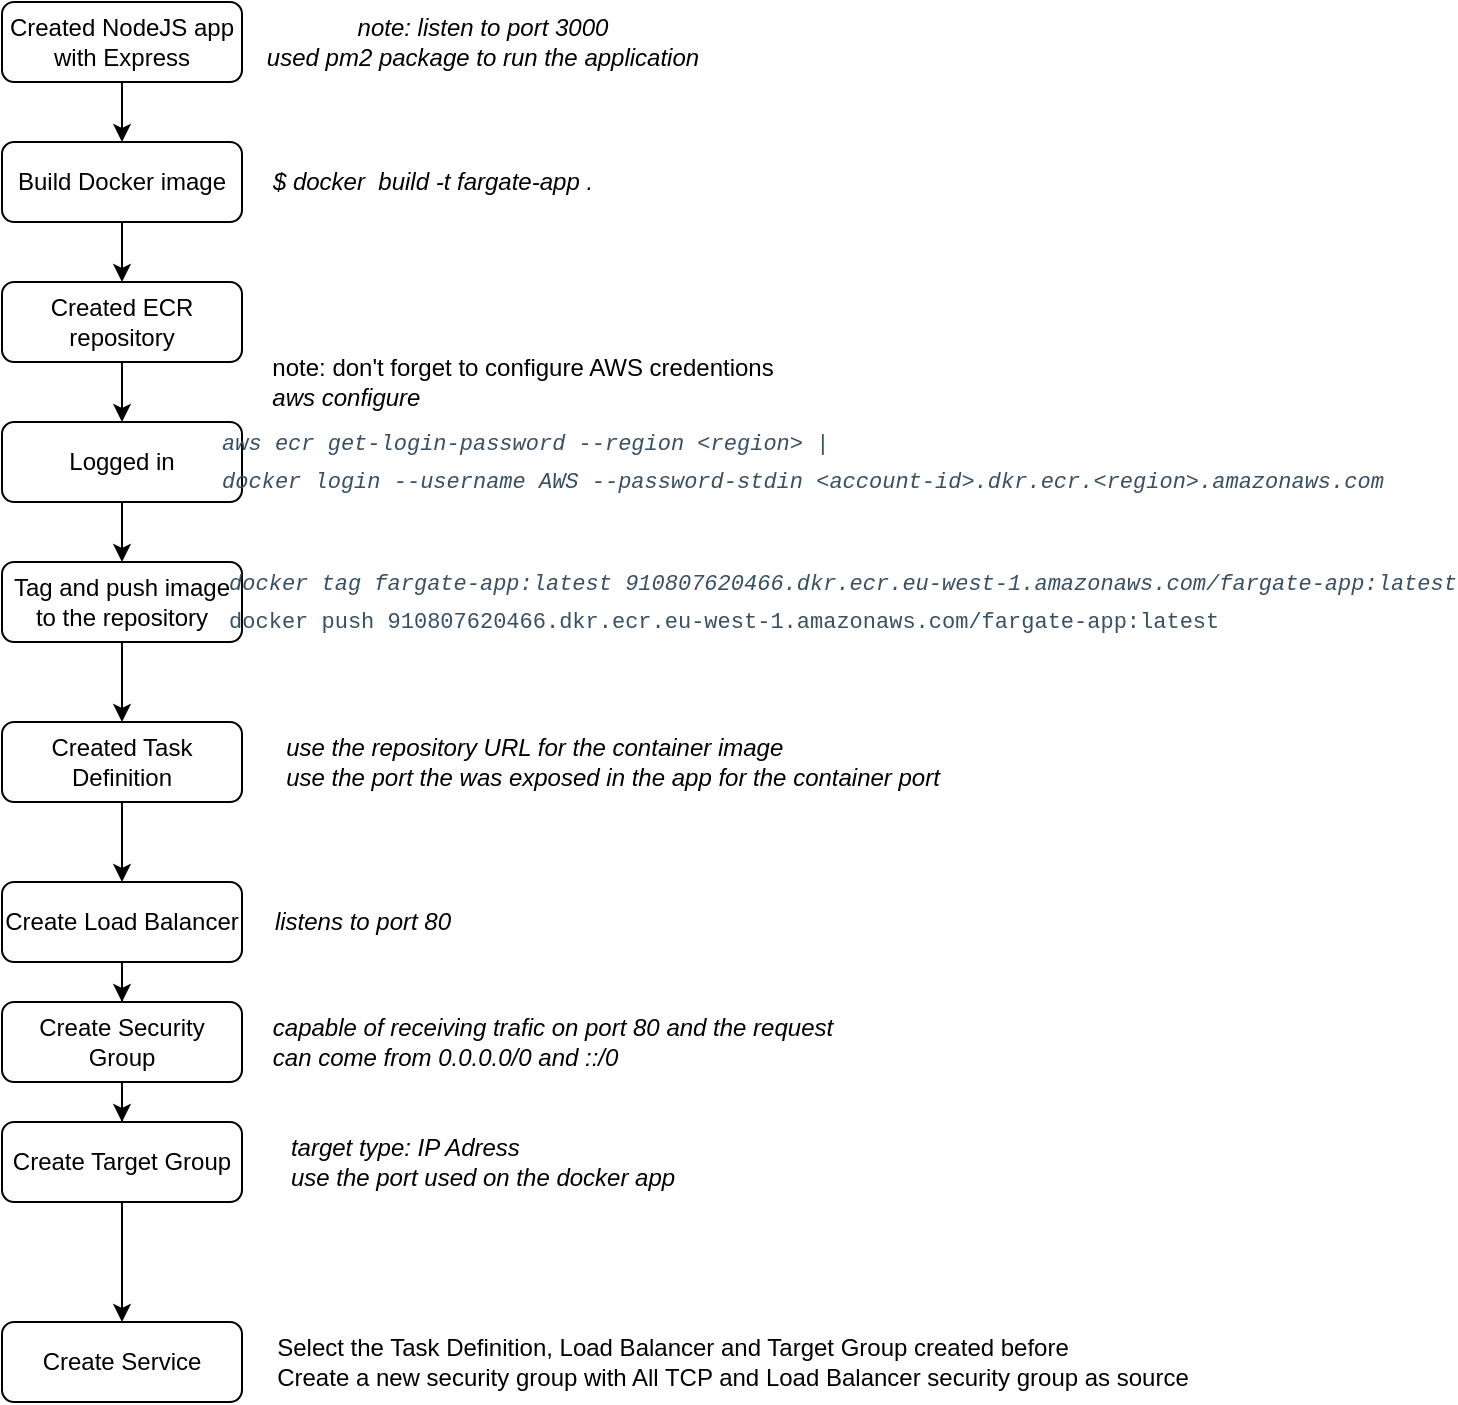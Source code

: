 <mxfile version="21.2.1" type="device">
  <diagram id="C5RBs43oDa-KdzZeNtuy" name="Page-1">
    <mxGraphModel dx="836" dy="586" grid="1" gridSize="10" guides="1" tooltips="1" connect="1" arrows="1" fold="1" page="1" pageScale="1" pageWidth="827" pageHeight="1169" math="0" shadow="0">
      <root>
        <mxCell id="WIyWlLk6GJQsqaUBKTNV-0" />
        <mxCell id="WIyWlLk6GJQsqaUBKTNV-1" parent="WIyWlLk6GJQsqaUBKTNV-0" />
        <mxCell id="ITdkk1hCitlFTFdfoB9N-7" value="" style="edgeStyle=orthogonalEdgeStyle;rounded=0;orthogonalLoop=1;jettySize=auto;html=1;" parent="WIyWlLk6GJQsqaUBKTNV-1" source="ITdkk1hCitlFTFdfoB9N-8" target="ITdkk1hCitlFTFdfoB9N-11" edge="1">
          <mxGeometry relative="1" as="geometry" />
        </mxCell>
        <mxCell id="ITdkk1hCitlFTFdfoB9N-8" value="Created NodeJS app with Express" style="rounded=1;whiteSpace=wrap;html=1;fontSize=12;glass=0;strokeWidth=1;shadow=0;" parent="WIyWlLk6GJQsqaUBKTNV-1" vertex="1">
          <mxGeometry x="70" y="60" width="120" height="40" as="geometry" />
        </mxCell>
        <mxCell id="ITdkk1hCitlFTFdfoB9N-9" value="&lt;i&gt;note: listen to port 3000&lt;br&gt;used pm2 package to run the application&lt;/i&gt;" style="text;html=1;align=center;verticalAlign=middle;resizable=0;points=[];autosize=1;strokeColor=none;fillColor=none;" parent="WIyWlLk6GJQsqaUBKTNV-1" vertex="1">
          <mxGeometry x="190" y="60" width="240" height="40" as="geometry" />
        </mxCell>
        <mxCell id="ITdkk1hCitlFTFdfoB9N-10" value="" style="edgeStyle=orthogonalEdgeStyle;rounded=0;orthogonalLoop=1;jettySize=auto;html=1;" parent="WIyWlLk6GJQsqaUBKTNV-1" source="ITdkk1hCitlFTFdfoB9N-11" target="ITdkk1hCitlFTFdfoB9N-12" edge="1">
          <mxGeometry relative="1" as="geometry" />
        </mxCell>
        <mxCell id="ITdkk1hCitlFTFdfoB9N-11" value="Build Docker image" style="rounded=1;whiteSpace=wrap;html=1;fontSize=12;glass=0;strokeWidth=1;shadow=0;" parent="WIyWlLk6GJQsqaUBKTNV-1" vertex="1">
          <mxGeometry x="70" y="130" width="120" height="40" as="geometry" />
        </mxCell>
        <mxCell id="ITdkk1hCitlFTFdfoB9N-16" value="" style="edgeStyle=orthogonalEdgeStyle;rounded=0;orthogonalLoop=1;jettySize=auto;html=1;" parent="WIyWlLk6GJQsqaUBKTNV-1" source="ITdkk1hCitlFTFdfoB9N-12" target="ITdkk1hCitlFTFdfoB9N-15" edge="1">
          <mxGeometry relative="1" as="geometry" />
        </mxCell>
        <mxCell id="ITdkk1hCitlFTFdfoB9N-12" value="Created ECR repository" style="rounded=1;whiteSpace=wrap;html=1;fontSize=12;glass=0;strokeWidth=1;shadow=0;" parent="WIyWlLk6GJQsqaUBKTNV-1" vertex="1">
          <mxGeometry x="70" y="200" width="120" height="40" as="geometry" />
        </mxCell>
        <mxCell id="ITdkk1hCitlFTFdfoB9N-13" value="&lt;i&gt;$ docker&amp;nbsp; build -t fargate-app .&lt;/i&gt;" style="text;html=1;align=center;verticalAlign=middle;resizable=0;points=[];autosize=1;strokeColor=none;fillColor=none;" parent="WIyWlLk6GJQsqaUBKTNV-1" vertex="1">
          <mxGeometry x="195" y="135" width="180" height="30" as="geometry" />
        </mxCell>
        <mxCell id="ITdkk1hCitlFTFdfoB9N-19" value="" style="edgeStyle=orthogonalEdgeStyle;rounded=0;orthogonalLoop=1;jettySize=auto;html=1;" parent="WIyWlLk6GJQsqaUBKTNV-1" source="ITdkk1hCitlFTFdfoB9N-15" target="ITdkk1hCitlFTFdfoB9N-18" edge="1">
          <mxGeometry relative="1" as="geometry" />
        </mxCell>
        <mxCell id="ITdkk1hCitlFTFdfoB9N-15" value="Logged in" style="rounded=1;whiteSpace=wrap;html=1;fontSize=12;glass=0;strokeWidth=1;shadow=0;" parent="WIyWlLk6GJQsqaUBKTNV-1" vertex="1">
          <mxGeometry x="70" y="270" width="120" height="40" as="geometry" />
        </mxCell>
        <mxCell id="ITdkk1hCitlFTFdfoB9N-17" value="&lt;div style=&quot;color: rgb(57, 80, 99); font-family: Consolas, &amp;quot;Courier New&amp;quot;, monospace; font-size: 11px; line-height: 19px;&quot;&gt;&lt;div style=&quot;text-align: left;&quot;&gt;&lt;i style=&quot;&quot;&gt;aws ecr get-login-password --region &amp;lt;region&amp;gt; |&amp;nbsp;&lt;/i&gt;&lt;/div&gt;&lt;div style=&quot;text-align: left;&quot;&gt;&lt;i style=&quot;&quot;&gt;docker login --username AWS --password-stdin &amp;lt;account-id&amp;gt;.dkr.ecr.&amp;lt;region&amp;gt;.amazonaws.com&lt;/i&gt;&lt;/div&gt;&lt;div style=&quot;background-color: rgb(255, 255, 255);&quot;&gt;&lt;/div&gt;&lt;/div&gt;" style="text;html=1;align=center;verticalAlign=middle;resizable=0;points=[];autosize=1;strokeColor=none;fillColor=none;" parent="WIyWlLk6GJQsqaUBKTNV-1" vertex="1">
          <mxGeometry x="190" y="265" width="560" height="50" as="geometry" />
        </mxCell>
        <mxCell id="ITdkk1hCitlFTFdfoB9N-25" value="" style="edgeStyle=orthogonalEdgeStyle;rounded=0;orthogonalLoop=1;jettySize=auto;html=1;" parent="WIyWlLk6GJQsqaUBKTNV-1" source="ITdkk1hCitlFTFdfoB9N-18" target="ITdkk1hCitlFTFdfoB9N-24" edge="1">
          <mxGeometry relative="1" as="geometry" />
        </mxCell>
        <mxCell id="ITdkk1hCitlFTFdfoB9N-18" value="Tag and push image to the repository" style="rounded=1;whiteSpace=wrap;html=1;fontSize=12;glass=0;strokeWidth=1;shadow=0;" parent="WIyWlLk6GJQsqaUBKTNV-1" vertex="1">
          <mxGeometry x="70" y="340" width="120" height="40" as="geometry" />
        </mxCell>
        <mxCell id="ITdkk1hCitlFTFdfoB9N-20" value="&lt;div style=&quot;color: rgb(57, 80, 99); font-family: Consolas, &amp;quot;Courier New&amp;quot;, monospace; line-height: 19px; font-size: 11px;&quot;&gt;&lt;div style=&quot;&quot;&gt;&lt;div style=&quot;text-align: left;&quot;&gt;&lt;i style=&quot;background-color: initial;&quot;&gt;docker tag fargate-app:latest 910807620466.dkr.ecr.eu-west-1.amazonaws.com/fargate-app:latest&lt;/i&gt;&lt;/div&gt;&lt;div style=&quot;text-align: left; line-height: 19px;&quot;&gt;docker push 910807620466.dkr.ecr.eu-west-1.amazonaws.com/fargate-app:latest&lt;/div&gt;&lt;/div&gt;&lt;div style=&quot;font-size: 14px; background-color: rgb(255, 255, 255);&quot;&gt;&lt;/div&gt;&lt;/div&gt;" style="text;html=1;align=center;verticalAlign=middle;resizable=0;points=[];autosize=1;strokeColor=none;fillColor=none;" parent="WIyWlLk6GJQsqaUBKTNV-1" vertex="1">
          <mxGeometry x="195" y="335" width="590" height="50" as="geometry" />
        </mxCell>
        <mxCell id="ITdkk1hCitlFTFdfoB9N-23" value="&lt;div style=&quot;text-align: left;&quot;&gt;&lt;span style=&quot;background-color: initial;&quot;&gt;note: don&#39;t forget to configure AWS credentions&lt;/span&gt;&lt;/div&gt;&lt;i&gt;&lt;div style=&quot;text-align: left;&quot;&gt;&lt;i style=&quot;background-color: initial;&quot;&gt;aws configure&lt;/i&gt;&lt;/div&gt;&lt;/i&gt;" style="text;html=1;align=center;verticalAlign=middle;resizable=0;points=[];autosize=1;strokeColor=none;fillColor=none;" parent="WIyWlLk6GJQsqaUBKTNV-1" vertex="1">
          <mxGeometry x="195" y="230" width="270" height="40" as="geometry" />
        </mxCell>
        <mxCell id="ITdkk1hCitlFTFdfoB9N-44" value="" style="edgeStyle=orthogonalEdgeStyle;rounded=0;orthogonalLoop=1;jettySize=auto;html=1;" parent="WIyWlLk6GJQsqaUBKTNV-1" source="ITdkk1hCitlFTFdfoB9N-24" target="ITdkk1hCitlFTFdfoB9N-43" edge="1">
          <mxGeometry relative="1" as="geometry" />
        </mxCell>
        <mxCell id="ITdkk1hCitlFTFdfoB9N-24" value="Created Task Definition" style="rounded=1;whiteSpace=wrap;html=1;fontSize=12;glass=0;strokeWidth=1;shadow=0;" parent="WIyWlLk6GJQsqaUBKTNV-1" vertex="1">
          <mxGeometry x="70" y="420" width="120" height="40" as="geometry" />
        </mxCell>
        <mxCell id="ITdkk1hCitlFTFdfoB9N-27" value="&lt;div style=&quot;text-align: left;&quot;&gt;&lt;i style=&quot;background-color: initial;&quot;&gt;use the repository URL for the container image&lt;/i&gt;&lt;/div&gt;&lt;i&gt;&lt;div style=&quot;text-align: left;&quot;&gt;&lt;i style=&quot;background-color: initial;&quot;&gt;use the port the was exposed in the app for the container port&lt;/i&gt;&lt;/div&gt;&lt;/i&gt;" style="text;html=1;align=center;verticalAlign=middle;resizable=0;points=[];autosize=1;strokeColor=none;fillColor=none;" parent="WIyWlLk6GJQsqaUBKTNV-1" vertex="1">
          <mxGeometry x="200" y="420" width="350" height="40" as="geometry" />
        </mxCell>
        <mxCell id="ITdkk1hCitlFTFdfoB9N-47" value="" style="edgeStyle=orthogonalEdgeStyle;rounded=0;orthogonalLoop=1;jettySize=auto;html=1;" parent="WIyWlLk6GJQsqaUBKTNV-1" source="ITdkk1hCitlFTFdfoB9N-43" target="ITdkk1hCitlFTFdfoB9N-46" edge="1">
          <mxGeometry relative="1" as="geometry" />
        </mxCell>
        <mxCell id="ITdkk1hCitlFTFdfoB9N-43" value="Create Load Balancer" style="rounded=1;whiteSpace=wrap;html=1;fontSize=12;glass=0;strokeWidth=1;shadow=0;" parent="WIyWlLk6GJQsqaUBKTNV-1" vertex="1">
          <mxGeometry x="70" y="500" width="120" height="40" as="geometry" />
        </mxCell>
        <mxCell id="ITdkk1hCitlFTFdfoB9N-45" value="&lt;i&gt;listens to port 80&lt;br&gt;&lt;/i&gt;" style="text;html=1;align=center;verticalAlign=middle;resizable=0;points=[];autosize=1;strokeColor=none;fillColor=none;" parent="WIyWlLk6GJQsqaUBKTNV-1" vertex="1">
          <mxGeometry x="195" y="505" width="110" height="30" as="geometry" />
        </mxCell>
        <mxCell id="ITdkk1hCitlFTFdfoB9N-50" value="" style="edgeStyle=orthogonalEdgeStyle;rounded=0;orthogonalLoop=1;jettySize=auto;html=1;" parent="WIyWlLk6GJQsqaUBKTNV-1" source="ITdkk1hCitlFTFdfoB9N-46" target="ITdkk1hCitlFTFdfoB9N-49" edge="1">
          <mxGeometry relative="1" as="geometry" />
        </mxCell>
        <mxCell id="ITdkk1hCitlFTFdfoB9N-46" value="Create Security Group" style="rounded=1;whiteSpace=wrap;html=1;fontSize=12;glass=0;strokeWidth=1;shadow=0;" parent="WIyWlLk6GJQsqaUBKTNV-1" vertex="1">
          <mxGeometry x="70" y="560" width="120" height="40" as="geometry" />
        </mxCell>
        <mxCell id="ITdkk1hCitlFTFdfoB9N-48" value="&lt;div style=&quot;text-align: left;&quot;&gt;&lt;i style=&quot;background-color: initial;&quot;&gt;capable of receiving trafic on port 80 and the request&lt;/i&gt;&lt;/div&gt;&lt;i&gt;&lt;div style=&quot;text-align: left;&quot;&gt;&lt;i style=&quot;background-color: initial;&quot;&gt;can come from 0.0.0.0/0 and ::/0&lt;/i&gt;&lt;/div&gt;&lt;/i&gt;" style="text;html=1;align=center;verticalAlign=middle;resizable=0;points=[];autosize=1;strokeColor=none;fillColor=none;" parent="WIyWlLk6GJQsqaUBKTNV-1" vertex="1">
          <mxGeometry x="195" y="560" width="300" height="40" as="geometry" />
        </mxCell>
        <mxCell id="ITdkk1hCitlFTFdfoB9N-53" value="" style="edgeStyle=orthogonalEdgeStyle;rounded=0;orthogonalLoop=1;jettySize=auto;html=1;" parent="WIyWlLk6GJQsqaUBKTNV-1" source="ITdkk1hCitlFTFdfoB9N-49" target="ITdkk1hCitlFTFdfoB9N-52" edge="1">
          <mxGeometry relative="1" as="geometry" />
        </mxCell>
        <mxCell id="ITdkk1hCitlFTFdfoB9N-49" value="Create Target Group" style="rounded=1;whiteSpace=wrap;html=1;fontSize=12;glass=0;strokeWidth=1;shadow=0;" parent="WIyWlLk6GJQsqaUBKTNV-1" vertex="1">
          <mxGeometry x="70" y="620" width="120" height="40" as="geometry" />
        </mxCell>
        <mxCell id="ITdkk1hCitlFTFdfoB9N-51" value="&lt;div style=&quot;text-align: left;&quot;&gt;&lt;i style=&quot;background-color: initial;&quot;&gt;target type: IP Adress&lt;/i&gt;&lt;/div&gt;&lt;i&gt;&lt;div style=&quot;text-align: left;&quot;&gt;&lt;i style=&quot;background-color: initial;&quot;&gt;use the port used on the docker app&lt;/i&gt;&lt;/div&gt;&lt;/i&gt;" style="text;html=1;align=center;verticalAlign=middle;resizable=0;points=[];autosize=1;strokeColor=none;fillColor=none;" parent="WIyWlLk6GJQsqaUBKTNV-1" vertex="1">
          <mxGeometry x="200" y="620" width="220" height="40" as="geometry" />
        </mxCell>
        <mxCell id="ITdkk1hCitlFTFdfoB9N-52" value="Create Service" style="rounded=1;whiteSpace=wrap;html=1;fontSize=12;glass=0;strokeWidth=1;shadow=0;" parent="WIyWlLk6GJQsqaUBKTNV-1" vertex="1">
          <mxGeometry x="70" y="720" width="120" height="40" as="geometry" />
        </mxCell>
        <mxCell id="ITdkk1hCitlFTFdfoB9N-54" value="&lt;div style=&quot;text-align: left;&quot;&gt;&lt;span style=&quot;background-color: initial;&quot;&gt;Select the Task Definition, Load Balancer and Target Group created before&lt;/span&gt;&lt;/div&gt;&lt;div style=&quot;text-align: left;&quot;&gt;&lt;span style=&quot;background-color: initial;&quot;&gt;Create a new security group with All TCP and Load Balancer security group as source&lt;/span&gt;&lt;/div&gt;" style="text;html=1;align=center;verticalAlign=middle;resizable=0;points=[];autosize=1;strokeColor=none;fillColor=none;" parent="WIyWlLk6GJQsqaUBKTNV-1" vertex="1">
          <mxGeometry x="195" y="720" width="480" height="40" as="geometry" />
        </mxCell>
      </root>
    </mxGraphModel>
  </diagram>
</mxfile>
